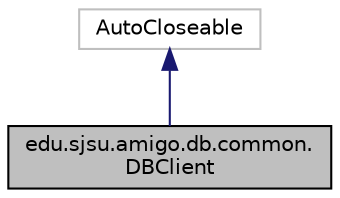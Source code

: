 digraph "edu.sjsu.amigo.db.common.DBClient"
{
  edge [fontname="Helvetica",fontsize="10",labelfontname="Helvetica",labelfontsize="10"];
  node [fontname="Helvetica",fontsize="10",shape=record];
  Node4 [label="edu.sjsu.amigo.db.common.\lDBClient",height=0.2,width=0.4,color="black", fillcolor="grey75", style="filled", fontcolor="black"];
  Node5 -> Node4 [dir="back",color="midnightblue",fontsize="10",style="solid",fontname="Helvetica"];
  Node5 [label="AutoCloseable",height=0.2,width=0.4,color="grey75", fillcolor="white", style="filled"];
}
